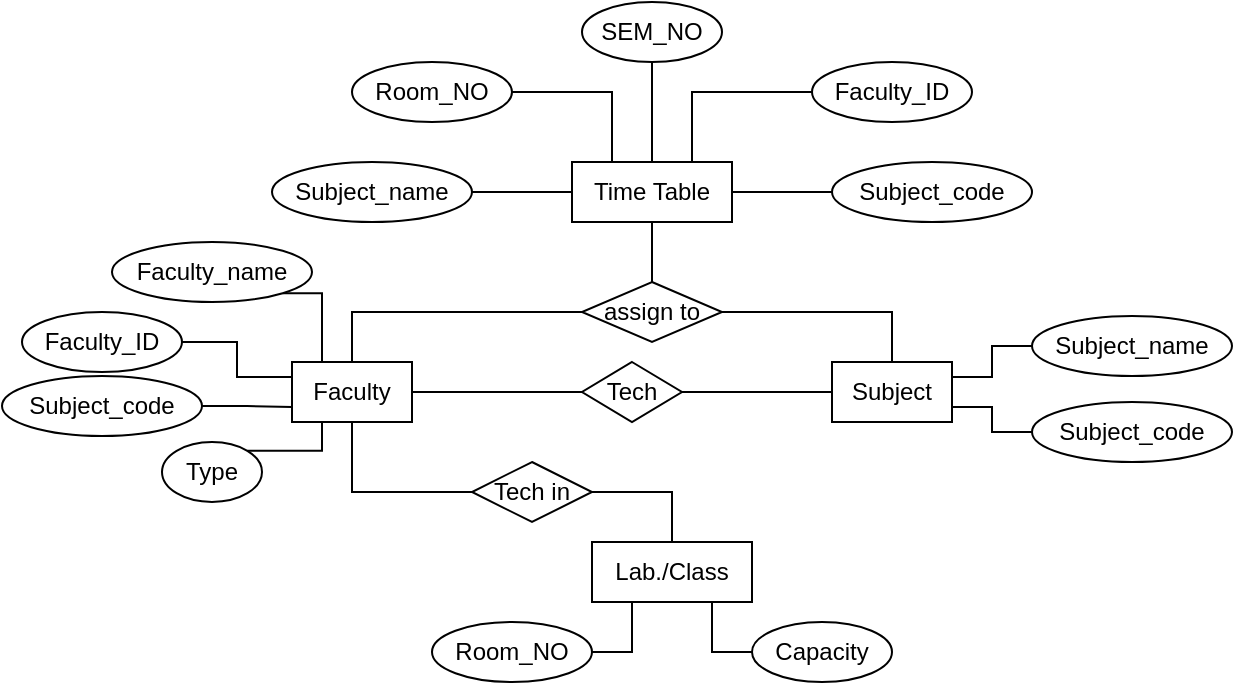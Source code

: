 <mxfile version="20.5.3" type="device"><diagram id="63mFPRgcjMQ7zvNH4YG_" name="Page-1"><mxGraphModel dx="981" dy="550" grid="1" gridSize="10" guides="1" tooltips="1" connect="1" arrows="1" fold="1" page="1" pageScale="1" pageWidth="850" pageHeight="1100" math="0" shadow="0"><root><mxCell id="0"/><mxCell id="1" parent="0"/><mxCell id="vmuAcoKxZrc6MZ-_xpW5-64" style="edgeStyle=orthogonalEdgeStyle;rounded=0;orthogonalLoop=1;jettySize=auto;html=1;exitX=0;exitY=0.5;exitDx=0;exitDy=0;entryX=0.75;entryY=0;entryDx=0;entryDy=0;fontFamily=Helvetica;fontSize=12;startArrow=none;startFill=0;endArrow=none;endFill=0;" edge="1" parent="1" source="vmuAcoKxZrc6MZ-_xpW5-1" target="vmuAcoKxZrc6MZ-_xpW5-7"><mxGeometry relative="1" as="geometry"/></mxCell><mxCell id="vmuAcoKxZrc6MZ-_xpW5-1" value="Faculty_ID" style="ellipse;whiteSpace=wrap;html=1;" vertex="1" parent="1"><mxGeometry x="505" y="60" width="80" height="30" as="geometry"/></mxCell><mxCell id="vmuAcoKxZrc6MZ-_xpW5-63" style="edgeStyle=orthogonalEdgeStyle;rounded=0;orthogonalLoop=1;jettySize=auto;html=1;exitX=0.5;exitY=1;exitDx=0;exitDy=0;entryX=0.5;entryY=0;entryDx=0;entryDy=0;fontFamily=Helvetica;fontSize=12;startArrow=none;startFill=0;endArrow=none;endFill=0;" edge="1" parent="1" source="vmuAcoKxZrc6MZ-_xpW5-2" target="vmuAcoKxZrc6MZ-_xpW5-7"><mxGeometry relative="1" as="geometry"/></mxCell><mxCell id="vmuAcoKxZrc6MZ-_xpW5-2" value="SEM_NO" style="ellipse;whiteSpace=wrap;html=1;" vertex="1" parent="1"><mxGeometry x="390" y="30" width="70" height="30" as="geometry"/></mxCell><mxCell id="vmuAcoKxZrc6MZ-_xpW5-65" style="edgeStyle=orthogonalEdgeStyle;rounded=0;orthogonalLoop=1;jettySize=auto;html=1;exitX=0;exitY=0.5;exitDx=0;exitDy=0;entryX=1;entryY=0.5;entryDx=0;entryDy=0;fontFamily=Helvetica;fontSize=12;startArrow=none;startFill=0;endArrow=none;endFill=0;" edge="1" parent="1" source="vmuAcoKxZrc6MZ-_xpW5-4" target="vmuAcoKxZrc6MZ-_xpW5-7"><mxGeometry relative="1" as="geometry"/></mxCell><mxCell id="vmuAcoKxZrc6MZ-_xpW5-4" value="Subject_code" style="ellipse;whiteSpace=wrap;html=1;" vertex="1" parent="1"><mxGeometry x="515" y="110" width="100" height="30" as="geometry"/></mxCell><mxCell id="vmuAcoKxZrc6MZ-_xpW5-62" style="edgeStyle=orthogonalEdgeStyle;rounded=0;orthogonalLoop=1;jettySize=auto;html=1;exitX=1;exitY=0.5;exitDx=0;exitDy=0;entryX=0.25;entryY=0;entryDx=0;entryDy=0;fontFamily=Helvetica;fontSize=12;startArrow=none;startFill=0;endArrow=none;endFill=0;" edge="1" parent="1" source="vmuAcoKxZrc6MZ-_xpW5-5" target="vmuAcoKxZrc6MZ-_xpW5-7"><mxGeometry relative="1" as="geometry"/></mxCell><mxCell id="vmuAcoKxZrc6MZ-_xpW5-5" value="Room_NO" style="ellipse;whiteSpace=wrap;html=1;" vertex="1" parent="1"><mxGeometry x="275" y="60" width="80" height="30" as="geometry"/></mxCell><mxCell id="vmuAcoKxZrc6MZ-_xpW5-61" style="edgeStyle=orthogonalEdgeStyle;rounded=0;orthogonalLoop=1;jettySize=auto;html=1;exitX=1;exitY=0.5;exitDx=0;exitDy=0;entryX=0;entryY=0.5;entryDx=0;entryDy=0;fontFamily=Helvetica;fontSize=12;startArrow=none;startFill=0;endArrow=none;endFill=0;" edge="1" parent="1" source="vmuAcoKxZrc6MZ-_xpW5-6" target="vmuAcoKxZrc6MZ-_xpW5-7"><mxGeometry relative="1" as="geometry"/></mxCell><mxCell id="vmuAcoKxZrc6MZ-_xpW5-6" value="Subject&lt;span style=&quot;line-height: 107%;&quot;&gt;&lt;font style=&quot;font-size: 12px;&quot;&gt;_name&lt;/font&gt;&lt;/span&gt;" style="ellipse;whiteSpace=wrap;html=1;" vertex="1" parent="1"><mxGeometry x="235" y="110" width="100" height="30" as="geometry"/></mxCell><mxCell id="vmuAcoKxZrc6MZ-_xpW5-7" value="Time Table" style="rounded=0;whiteSpace=wrap;html=1;fontFamily=Helvetica;fontSize=12;" vertex="1" parent="1"><mxGeometry x="385" y="110" width="80" height="30" as="geometry"/></mxCell><mxCell id="vmuAcoKxZrc6MZ-_xpW5-66" style="edgeStyle=orthogonalEdgeStyle;rounded=0;orthogonalLoop=1;jettySize=auto;html=1;exitX=0.5;exitY=0;exitDx=0;exitDy=0;entryX=0.5;entryY=1;entryDx=0;entryDy=0;fontFamily=Helvetica;fontSize=12;startArrow=none;startFill=0;endArrow=none;endFill=0;" edge="1" parent="1" source="vmuAcoKxZrc6MZ-_xpW5-20" target="vmuAcoKxZrc6MZ-_xpW5-7"><mxGeometry relative="1" as="geometry"/></mxCell><mxCell id="vmuAcoKxZrc6MZ-_xpW5-68" style="edgeStyle=orthogonalEdgeStyle;rounded=0;orthogonalLoop=1;jettySize=auto;html=1;exitX=1;exitY=0.5;exitDx=0;exitDy=0;entryX=0.5;entryY=0;entryDx=0;entryDy=0;fontFamily=Helvetica;fontSize=12;startArrow=none;startFill=0;endArrow=none;endFill=0;" edge="1" parent="1" source="vmuAcoKxZrc6MZ-_xpW5-20" target="vmuAcoKxZrc6MZ-_xpW5-40"><mxGeometry relative="1" as="geometry"/></mxCell><mxCell id="vmuAcoKxZrc6MZ-_xpW5-20" value="assign to" style="rhombus;whiteSpace=wrap;html=1;rounded=0;" vertex="1" parent="1"><mxGeometry x="390" y="170" width="70" height="30" as="geometry"/></mxCell><mxCell id="vmuAcoKxZrc6MZ-_xpW5-59" style="edgeStyle=orthogonalEdgeStyle;rounded=0;orthogonalLoop=1;jettySize=auto;html=1;exitX=1;exitY=0.5;exitDx=0;exitDy=0;entryX=0;entryY=0.5;entryDx=0;entryDy=0;fontFamily=Helvetica;fontSize=12;startArrow=none;startFill=0;endArrow=none;endFill=0;" edge="1" parent="1" source="vmuAcoKxZrc6MZ-_xpW5-32" target="vmuAcoKxZrc6MZ-_xpW5-38"><mxGeometry relative="1" as="geometry"/></mxCell><mxCell id="vmuAcoKxZrc6MZ-_xpW5-69" style="edgeStyle=orthogonalEdgeStyle;rounded=0;orthogonalLoop=1;jettySize=auto;html=1;exitX=0.5;exitY=0;exitDx=0;exitDy=0;entryX=0;entryY=0.5;entryDx=0;entryDy=0;fontFamily=Helvetica;fontSize=12;startArrow=none;startFill=0;endArrow=none;endFill=0;" edge="1" parent="1" source="vmuAcoKxZrc6MZ-_xpW5-32" target="vmuAcoKxZrc6MZ-_xpW5-20"><mxGeometry relative="1" as="geometry"/></mxCell><mxCell id="vmuAcoKxZrc6MZ-_xpW5-70" style="edgeStyle=orthogonalEdgeStyle;rounded=0;orthogonalLoop=1;jettySize=auto;html=1;exitX=0.5;exitY=1;exitDx=0;exitDy=0;entryX=0;entryY=0.5;entryDx=0;entryDy=0;fontFamily=Helvetica;fontSize=12;startArrow=none;startFill=0;endArrow=none;endFill=0;" edge="1" parent="1" source="vmuAcoKxZrc6MZ-_xpW5-32" target="vmuAcoKxZrc6MZ-_xpW5-47"><mxGeometry relative="1" as="geometry"/></mxCell><mxCell id="vmuAcoKxZrc6MZ-_xpW5-32" value="Faculty" style="rounded=0;whiteSpace=wrap;html=1;fontFamily=Helvetica;fontSize=12;" vertex="1" parent="1"><mxGeometry x="245" y="210" width="60" height="30" as="geometry"/></mxCell><mxCell id="vmuAcoKxZrc6MZ-_xpW5-55" style="edgeStyle=orthogonalEdgeStyle;rounded=0;orthogonalLoop=1;jettySize=auto;html=1;exitX=1;exitY=0.5;exitDx=0;exitDy=0;entryX=0;entryY=0.25;entryDx=0;entryDy=0;fontFamily=Helvetica;fontSize=12;startArrow=none;startFill=0;endArrow=none;endFill=0;" edge="1" parent="1" source="vmuAcoKxZrc6MZ-_xpW5-33" target="vmuAcoKxZrc6MZ-_xpW5-32"><mxGeometry relative="1" as="geometry"/></mxCell><mxCell id="vmuAcoKxZrc6MZ-_xpW5-33" value="Faculty_ID" style="ellipse;whiteSpace=wrap;html=1;" vertex="1" parent="1"><mxGeometry x="110" y="185" width="80" height="30" as="geometry"/></mxCell><mxCell id="vmuAcoKxZrc6MZ-_xpW5-54" style="rounded=0;orthogonalLoop=1;jettySize=auto;html=1;exitX=1;exitY=1;exitDx=0;exitDy=0;entryX=0.25;entryY=0;entryDx=0;entryDy=0;fontFamily=Helvetica;fontSize=12;edgeStyle=orthogonalEdgeStyle;startArrow=none;startFill=0;endArrow=none;endFill=0;" edge="1" parent="1" source="vmuAcoKxZrc6MZ-_xpW5-35" target="vmuAcoKxZrc6MZ-_xpW5-32"><mxGeometry relative="1" as="geometry"/></mxCell><mxCell id="vmuAcoKxZrc6MZ-_xpW5-35" value="Faculty_name" style="ellipse;whiteSpace=wrap;html=1;" vertex="1" parent="1"><mxGeometry x="155" y="150" width="100" height="30" as="geometry"/></mxCell><mxCell id="vmuAcoKxZrc6MZ-_xpW5-57" style="edgeStyle=orthogonalEdgeStyle;rounded=0;orthogonalLoop=1;jettySize=auto;html=1;exitX=1;exitY=0.5;exitDx=0;exitDy=0;entryX=0;entryY=0.75;entryDx=0;entryDy=0;fontFamily=Helvetica;fontSize=12;startArrow=none;startFill=0;endArrow=none;endFill=0;" edge="1" parent="1" source="vmuAcoKxZrc6MZ-_xpW5-36" target="vmuAcoKxZrc6MZ-_xpW5-32"><mxGeometry relative="1" as="geometry"/></mxCell><mxCell id="vmuAcoKxZrc6MZ-_xpW5-36" value="Subject_code" style="ellipse;whiteSpace=wrap;html=1;" vertex="1" parent="1"><mxGeometry x="100" y="217" width="100" height="30" as="geometry"/></mxCell><mxCell id="vmuAcoKxZrc6MZ-_xpW5-58" style="edgeStyle=orthogonalEdgeStyle;rounded=0;orthogonalLoop=1;jettySize=auto;html=1;exitX=1;exitY=0;exitDx=0;exitDy=0;entryX=0.25;entryY=1;entryDx=0;entryDy=0;fontFamily=Helvetica;fontSize=12;startArrow=none;startFill=0;endArrow=none;endFill=0;" edge="1" parent="1" source="vmuAcoKxZrc6MZ-_xpW5-37" target="vmuAcoKxZrc6MZ-_xpW5-32"><mxGeometry relative="1" as="geometry"/></mxCell><mxCell id="vmuAcoKxZrc6MZ-_xpW5-37" value="Type" style="ellipse;whiteSpace=wrap;html=1;" vertex="1" parent="1"><mxGeometry x="180" y="250" width="50" height="30" as="geometry"/></mxCell><mxCell id="vmuAcoKxZrc6MZ-_xpW5-67" style="edgeStyle=orthogonalEdgeStyle;rounded=0;orthogonalLoop=1;jettySize=auto;html=1;exitX=1;exitY=0.5;exitDx=0;exitDy=0;entryX=0;entryY=0.5;entryDx=0;entryDy=0;fontFamily=Helvetica;fontSize=12;startArrow=none;startFill=0;endArrow=none;endFill=0;" edge="1" parent="1" source="vmuAcoKxZrc6MZ-_xpW5-38" target="vmuAcoKxZrc6MZ-_xpW5-40"><mxGeometry relative="1" as="geometry"/></mxCell><mxCell id="vmuAcoKxZrc6MZ-_xpW5-38" value="Tech" style="rhombus;whiteSpace=wrap;html=1;rounded=0;" vertex="1" parent="1"><mxGeometry x="390" y="210" width="50" height="30" as="geometry"/></mxCell><mxCell id="vmuAcoKxZrc6MZ-_xpW5-77" style="edgeStyle=orthogonalEdgeStyle;rounded=0;orthogonalLoop=1;jettySize=auto;html=1;exitX=1;exitY=0.25;exitDx=0;exitDy=0;entryX=0;entryY=0.5;entryDx=0;entryDy=0;fontFamily=Helvetica;fontSize=12;startArrow=none;startFill=0;endArrow=none;endFill=0;" edge="1" parent="1" source="vmuAcoKxZrc6MZ-_xpW5-40" target="vmuAcoKxZrc6MZ-_xpW5-45"><mxGeometry relative="1" as="geometry"/></mxCell><mxCell id="vmuAcoKxZrc6MZ-_xpW5-78" style="edgeStyle=orthogonalEdgeStyle;rounded=0;orthogonalLoop=1;jettySize=auto;html=1;exitX=1;exitY=0.75;exitDx=0;exitDy=0;entryX=0;entryY=0.5;entryDx=0;entryDy=0;fontFamily=Helvetica;fontSize=12;startArrow=none;startFill=0;endArrow=none;endFill=0;" edge="1" parent="1" source="vmuAcoKxZrc6MZ-_xpW5-40" target="vmuAcoKxZrc6MZ-_xpW5-46"><mxGeometry relative="1" as="geometry"/></mxCell><mxCell id="vmuAcoKxZrc6MZ-_xpW5-40" value="Subject" style="whiteSpace=wrap;html=1;rounded=0;" vertex="1" parent="1"><mxGeometry x="515" y="210" width="60" height="30" as="geometry"/></mxCell><mxCell id="vmuAcoKxZrc6MZ-_xpW5-45" value="Subject&lt;span style=&quot;line-height: 107%;&quot;&gt;&lt;font style=&quot;font-size: 12px;&quot;&gt;_name&lt;/font&gt;&lt;/span&gt;" style="ellipse;whiteSpace=wrap;html=1;" vertex="1" parent="1"><mxGeometry x="615" y="187" width="100" height="30" as="geometry"/></mxCell><mxCell id="vmuAcoKxZrc6MZ-_xpW5-46" value="Subject_code" style="ellipse;whiteSpace=wrap;html=1;" vertex="1" parent="1"><mxGeometry x="615" y="230" width="100" height="30" as="geometry"/></mxCell><mxCell id="vmuAcoKxZrc6MZ-_xpW5-71" style="edgeStyle=orthogonalEdgeStyle;rounded=0;orthogonalLoop=1;jettySize=auto;html=1;exitX=1;exitY=0.5;exitDx=0;exitDy=0;entryX=0.5;entryY=0;entryDx=0;entryDy=0;fontFamily=Helvetica;fontSize=12;startArrow=none;startFill=0;endArrow=none;endFill=0;" edge="1" parent="1" source="vmuAcoKxZrc6MZ-_xpW5-47" target="vmuAcoKxZrc6MZ-_xpW5-49"><mxGeometry relative="1" as="geometry"/></mxCell><mxCell id="vmuAcoKxZrc6MZ-_xpW5-47" value="Tech in" style="rhombus;whiteSpace=wrap;html=1;rounded=0;" vertex="1" parent="1"><mxGeometry x="335" y="260" width="60" height="30" as="geometry"/></mxCell><mxCell id="vmuAcoKxZrc6MZ-_xpW5-49" value="Lab./Class" style="whiteSpace=wrap;html=1;rounded=0;" vertex="1" parent="1"><mxGeometry x="395" y="300" width="80" height="30" as="geometry"/></mxCell><mxCell id="vmuAcoKxZrc6MZ-_xpW5-75" style="edgeStyle=orthogonalEdgeStyle;rounded=0;orthogonalLoop=1;jettySize=auto;html=1;exitX=0;exitY=0.5;exitDx=0;exitDy=0;entryX=0.75;entryY=1;entryDx=0;entryDy=0;fontFamily=Helvetica;fontSize=12;startArrow=none;startFill=0;endArrow=none;endFill=0;" edge="1" parent="1" source="vmuAcoKxZrc6MZ-_xpW5-51" target="vmuAcoKxZrc6MZ-_xpW5-49"><mxGeometry relative="1" as="geometry"/></mxCell><mxCell id="vmuAcoKxZrc6MZ-_xpW5-51" value="Capacity" style="ellipse;whiteSpace=wrap;html=1;" vertex="1" parent="1"><mxGeometry x="475" y="340" width="70" height="30" as="geometry"/></mxCell><mxCell id="vmuAcoKxZrc6MZ-_xpW5-74" style="edgeStyle=orthogonalEdgeStyle;rounded=0;orthogonalLoop=1;jettySize=auto;html=1;exitX=1;exitY=0.5;exitDx=0;exitDy=0;entryX=0.25;entryY=1;entryDx=0;entryDy=0;fontFamily=Helvetica;fontSize=12;startArrow=none;startFill=0;endArrow=none;endFill=0;" edge="1" parent="1" source="vmuAcoKxZrc6MZ-_xpW5-52" target="vmuAcoKxZrc6MZ-_xpW5-49"><mxGeometry relative="1" as="geometry"/></mxCell><mxCell id="vmuAcoKxZrc6MZ-_xpW5-52" value="Room_NO" style="ellipse;whiteSpace=wrap;html=1;" vertex="1" parent="1"><mxGeometry x="315" y="340" width="80" height="30" as="geometry"/></mxCell></root></mxGraphModel></diagram></mxfile>
